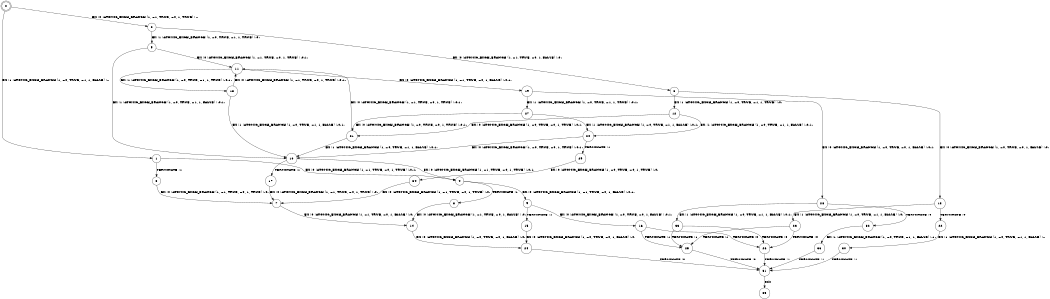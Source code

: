 digraph BCG {
size = "7, 10.5";
center = TRUE;
node [shape = circle];
0 [peripheries = 2];
0 -> 1 [label = "EX !1 !ATOMIC_EXCH_BRANCH (1, +0, TRUE, +1, 1, FALSE) !::"];
0 -> 2 [label = "EX !0 !ATOMIC_EXCH_BRANCH (1, +1, TRUE, +0, 1, TRUE) !::"];
1 -> 3 [label = "TERMINATE !1"];
1 -> 4 [label = "EX !0 !ATOMIC_EXCH_BRANCH (1, +1, TRUE, +0, 1, TRUE) !:0:1:"];
2 -> 5 [label = "EX !1 !ATOMIC_EXCH_BRANCH (1, +0, TRUE, +1, 1, TRUE) !:0:"];
2 -> 6 [label = "EX !0 !ATOMIC_EXCH_BRANCH (1, +1, TRUE, +0, 1, FALSE) !:0:"];
3 -> 7 [label = "EX !0 !ATOMIC_EXCH_BRANCH (1, +1, TRUE, +0, 1, TRUE) !:0:"];
4 -> 8 [label = "TERMINATE !1"];
4 -> 9 [label = "EX !0 !ATOMIC_EXCH_BRANCH (1, +1, TRUE, +0, 1, FALSE) !:0:1:"];
5 -> 10 [label = "EX !1 !ATOMIC_EXCH_BRANCH (1, +0, TRUE, +1, 1, FALSE) !:0:1:"];
5 -> 11 [label = "EX !0 !ATOMIC_EXCH_BRANCH (1, +1, TRUE, +0, 1, TRUE) !:0:1:"];
6 -> 12 [label = "EX !1 !ATOMIC_EXCH_BRANCH (1, +0, TRUE, +1, 1, TRUE) !:0:"];
6 -> 13 [label = "EX !0 !ATOMIC_EXCH_BRANCH (1, +0, TRUE, +0, 1, FALSE) !:0:"];
7 -> 14 [label = "EX !0 !ATOMIC_EXCH_BRANCH (1, +1, TRUE, +0, 1, FALSE) !:0:"];
8 -> 14 [label = "EX !0 !ATOMIC_EXCH_BRANCH (1, +1, TRUE, +0, 1, FALSE) !:0:"];
9 -> 15 [label = "TERMINATE !1"];
9 -> 16 [label = "EX !0 !ATOMIC_EXCH_BRANCH (1, +0, TRUE, +0, 1, FALSE) !:0:1:"];
10 -> 17 [label = "TERMINATE !1"];
10 -> 4 [label = "EX !0 !ATOMIC_EXCH_BRANCH (1, +1, TRUE, +0, 1, TRUE) !:0:1:"];
11 -> 18 [label = "EX !1 !ATOMIC_EXCH_BRANCH (1, +0, TRUE, +1, 1, TRUE) !:0:1:"];
11 -> 19 [label = "EX !0 !ATOMIC_EXCH_BRANCH (1, +1, TRUE, +0, 1, FALSE) !:0:1:"];
12 -> 20 [label = "EX !1 !ATOMIC_EXCH_BRANCH (1, +0, TRUE, +1, 1, FALSE) !:0:1:"];
12 -> 21 [label = "EX !0 !ATOMIC_EXCH_BRANCH (1, +0, TRUE, +0, 1, TRUE) !:0:1:"];
13 -> 22 [label = "TERMINATE !0"];
13 -> 23 [label = "EX !1 !ATOMIC_EXCH_BRANCH (1, +0, TRUE, +1, 1, FALSE) !:0:"];
14 -> 24 [label = "EX !0 !ATOMIC_EXCH_BRANCH (1, +0, TRUE, +0, 1, FALSE) !:0:"];
15 -> 24 [label = "EX !0 !ATOMIC_EXCH_BRANCH (1, +0, TRUE, +0, 1, FALSE) !:0:"];
16 -> 25 [label = "TERMINATE !1"];
16 -> 26 [label = "TERMINATE !0"];
17 -> 7 [label = "EX !0 !ATOMIC_EXCH_BRANCH (1, +1, TRUE, +0, 1, TRUE) !:0:"];
18 -> 10 [label = "EX !1 !ATOMIC_EXCH_BRANCH (1, +0, TRUE, +1, 1, FALSE) !:0:1:"];
18 -> 11 [label = "EX !0 !ATOMIC_EXCH_BRANCH (1, +1, TRUE, +0, 1, TRUE) !:0:1:"];
19 -> 27 [label = "EX !1 !ATOMIC_EXCH_BRANCH (1, +0, TRUE, +1, 1, TRUE) !:0:1:"];
19 -> 28 [label = "EX !0 !ATOMIC_EXCH_BRANCH (1, +0, TRUE, +0, 1, FALSE) !:0:1:"];
20 -> 29 [label = "TERMINATE !1"];
20 -> 10 [label = "EX !0 !ATOMIC_EXCH_BRANCH (1, +0, TRUE, +0, 1, TRUE) !:0:1:"];
21 -> 10 [label = "EX !1 !ATOMIC_EXCH_BRANCH (1, +0, TRUE, +1, 1, FALSE) !:0:1:"];
21 -> 11 [label = "EX !0 !ATOMIC_EXCH_BRANCH (1, +1, TRUE, +0, 1, TRUE) !:0:1:"];
22 -> 30 [label = "EX !1 !ATOMIC_EXCH_BRANCH (1, +0, TRUE, +1, 1, FALSE) !::"];
23 -> 25 [label = "TERMINATE !1"];
23 -> 26 [label = "TERMINATE !0"];
24 -> 31 [label = "TERMINATE !0"];
25 -> 31 [label = "TERMINATE !0"];
26 -> 31 [label = "TERMINATE !1"];
27 -> 20 [label = "EX !1 !ATOMIC_EXCH_BRANCH (1, +0, TRUE, +1, 1, FALSE) !:0:1:"];
27 -> 21 [label = "EX !0 !ATOMIC_EXCH_BRANCH (1, +0, TRUE, +0, 1, TRUE) !:0:1:"];
28 -> 32 [label = "TERMINATE !0"];
28 -> 33 [label = "EX !1 !ATOMIC_EXCH_BRANCH (1, +0, TRUE, +1, 1, FALSE) !:0:1:"];
29 -> 34 [label = "EX !0 !ATOMIC_EXCH_BRANCH (1, +0, TRUE, +0, 1, TRUE) !:0:"];
30 -> 31 [label = "TERMINATE !1"];
31 -> 35 [label = "exit"];
32 -> 36 [label = "EX !1 !ATOMIC_EXCH_BRANCH (1, +0, TRUE, +1, 1, FALSE) !:1:"];
33 -> 25 [label = "TERMINATE !1"];
33 -> 26 [label = "TERMINATE !0"];
34 -> 7 [label = "EX !0 !ATOMIC_EXCH_BRANCH (1, +1, TRUE, +0, 1, TRUE) !:0:"];
36 -> 31 [label = "TERMINATE !1"];
}
